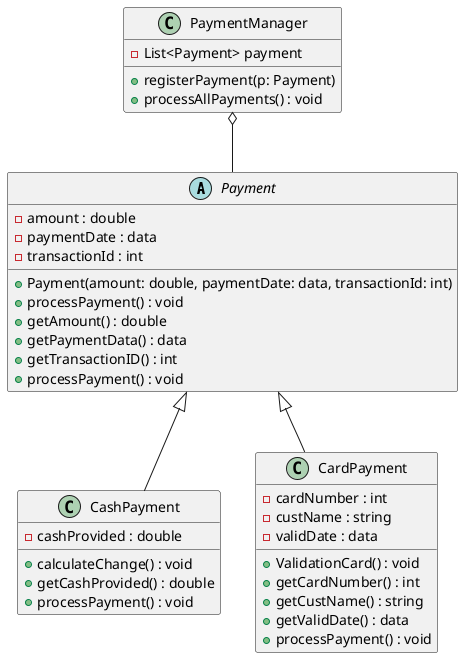 @startuml
abstract class Payment {
    - amount : double
    - paymentDate : data
    - transactionId : int 
    + Payment(amount: double, paymentDate: data, transactionId: int)
    + processPayment() : void
    + getAmount() : double
    + getPaymentData() : data
    + getTransactionID() : int
    + processPayment() : void
}

class CashPayment {
    - cashProvided : double
    + calculateСhange() : void
    + getCashProvided() : double
    + processPayment() : void
}

class CardPayment {
    - cardNumber : int
    - custName : string
    - validDate : data
    + ValidationCard() : void
    + getCardNumber() : int
    + getCustName() : string
    + getValidDate() : data
    + processPayment() : void
}

class PaymentManager {
    - List<Payment> payment
    + registerPayment(p: Payment) 
    + processAllPayments() : void
}

Payment <|-- CashPayment
Payment <|-- CardPayment
PaymentManager o-- Payment
@enduml